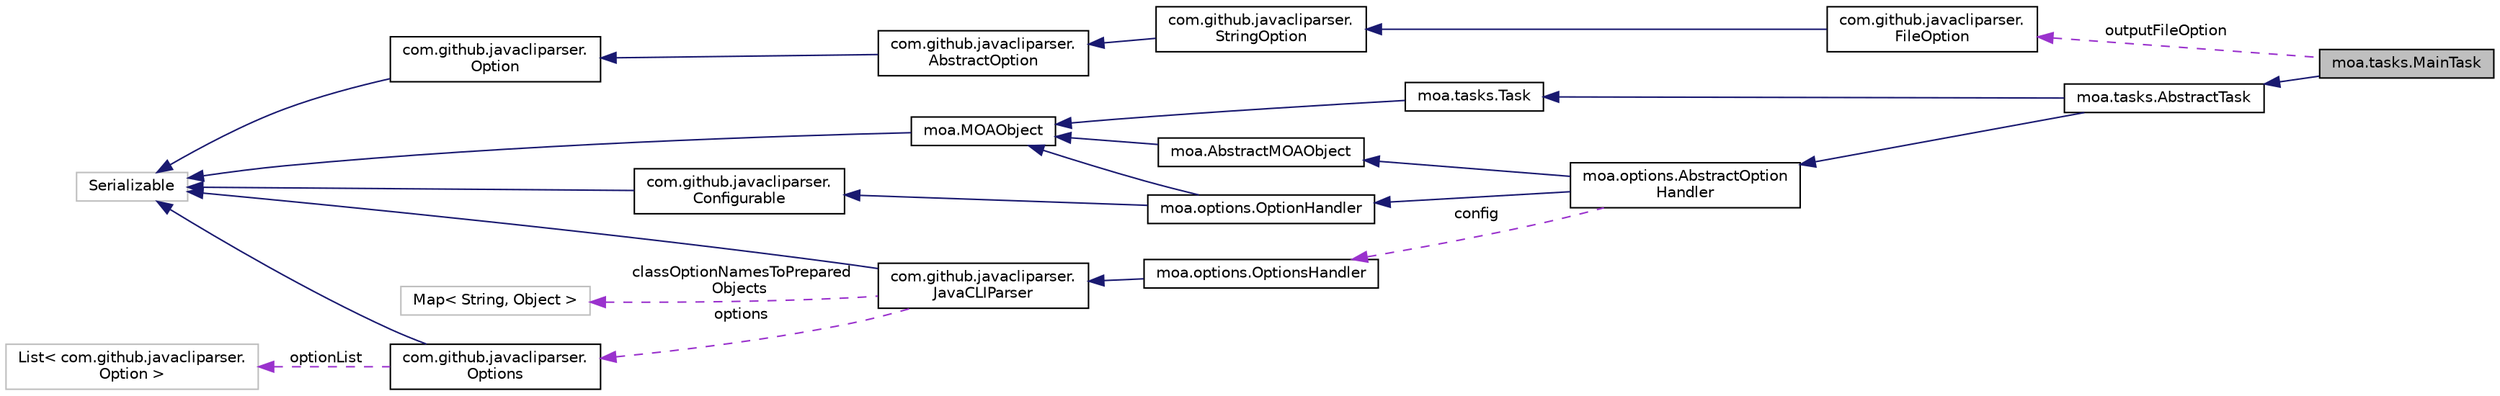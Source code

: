 digraph "moa.tasks.MainTask"
{
 // LATEX_PDF_SIZE
  edge [fontname="Helvetica",fontsize="10",labelfontname="Helvetica",labelfontsize="10"];
  node [fontname="Helvetica",fontsize="10",shape=record];
  rankdir="LR";
  Node1 [label="moa.tasks.MainTask",height=0.2,width=0.4,color="black", fillcolor="grey75", style="filled", fontcolor="black",tooltip=" "];
  Node2 -> Node1 [dir="back",color="midnightblue",fontsize="10",style="solid",fontname="Helvetica"];
  Node2 [label="moa.tasks.AbstractTask",height=0.2,width=0.4,color="black", fillcolor="white", style="filled",URL="$classmoa_1_1tasks_1_1_abstract_task.html",tooltip=" "];
  Node3 -> Node2 [dir="back",color="midnightblue",fontsize="10",style="solid",fontname="Helvetica"];
  Node3 [label="moa.options.AbstractOption\lHandler",height=0.2,width=0.4,color="black", fillcolor="white", style="filled",URL="$classmoa_1_1options_1_1_abstract_option_handler.html",tooltip=" "];
  Node4 -> Node3 [dir="back",color="midnightblue",fontsize="10",style="solid",fontname="Helvetica"];
  Node4 [label="moa.AbstractMOAObject",height=0.2,width=0.4,color="black", fillcolor="white", style="filled",URL="$classmoa_1_1_abstract_m_o_a_object.html",tooltip=" "];
  Node5 -> Node4 [dir="back",color="midnightblue",fontsize="10",style="solid",fontname="Helvetica"];
  Node5 [label="moa.MOAObject",height=0.2,width=0.4,color="black", fillcolor="white", style="filled",URL="$interfacemoa_1_1_m_o_a_object.html",tooltip=" "];
  Node6 -> Node5 [dir="back",color="midnightblue",fontsize="10",style="solid",fontname="Helvetica"];
  Node6 [label="Serializable",height=0.2,width=0.4,color="grey75", fillcolor="white", style="filled",tooltip=" "];
  Node7 -> Node3 [dir="back",color="midnightblue",fontsize="10",style="solid",fontname="Helvetica"];
  Node7 [label="moa.options.OptionHandler",height=0.2,width=0.4,color="black", fillcolor="white", style="filled",URL="$interfacemoa_1_1options_1_1_option_handler.html",tooltip=" "];
  Node5 -> Node7 [dir="back",color="midnightblue",fontsize="10",style="solid",fontname="Helvetica"];
  Node8 -> Node7 [dir="back",color="midnightblue",fontsize="10",style="solid",fontname="Helvetica"];
  Node8 [label="com.github.javacliparser.\lConfigurable",height=0.2,width=0.4,color="black", fillcolor="white", style="filled",URL="$interfacecom_1_1github_1_1javacliparser_1_1_configurable.html",tooltip=" "];
  Node6 -> Node8 [dir="back",color="midnightblue",fontsize="10",style="solid",fontname="Helvetica"];
  Node9 -> Node3 [dir="back",color="darkorchid3",fontsize="10",style="dashed",label=" config" ,fontname="Helvetica"];
  Node9 [label="moa.options.OptionsHandler",height=0.2,width=0.4,color="black", fillcolor="white", style="filled",URL="$classmoa_1_1options_1_1_options_handler.html",tooltip=" "];
  Node10 -> Node9 [dir="back",color="midnightblue",fontsize="10",style="solid",fontname="Helvetica"];
  Node10 [label="com.github.javacliparser.\lJavaCLIParser",height=0.2,width=0.4,color="black", fillcolor="white", style="filled",URL="$classcom_1_1github_1_1javacliparser_1_1_java_c_l_i_parser.html",tooltip=" "];
  Node6 -> Node10 [dir="back",color="midnightblue",fontsize="10",style="solid",fontname="Helvetica"];
  Node11 -> Node10 [dir="back",color="darkorchid3",fontsize="10",style="dashed",label=" options" ,fontname="Helvetica"];
  Node11 [label="com.github.javacliparser.\lOptions",height=0.2,width=0.4,color="black", fillcolor="white", style="filled",URL="$classcom_1_1github_1_1javacliparser_1_1_options.html",tooltip=" "];
  Node6 -> Node11 [dir="back",color="midnightblue",fontsize="10",style="solid",fontname="Helvetica"];
  Node12 -> Node11 [dir="back",color="darkorchid3",fontsize="10",style="dashed",label=" optionList" ,fontname="Helvetica"];
  Node12 [label="List\< com.github.javacliparser.\lOption \>",height=0.2,width=0.4,color="grey75", fillcolor="white", style="filled",tooltip=" "];
  Node13 -> Node10 [dir="back",color="darkorchid3",fontsize="10",style="dashed",label=" classOptionNamesToPrepared\lObjects" ,fontname="Helvetica"];
  Node13 [label="Map\< String, Object \>",height=0.2,width=0.4,color="grey75", fillcolor="white", style="filled",tooltip=" "];
  Node14 -> Node2 [dir="back",color="midnightblue",fontsize="10",style="solid",fontname="Helvetica"];
  Node14 [label="moa.tasks.Task",height=0.2,width=0.4,color="black", fillcolor="white", style="filled",URL="$interfacemoa_1_1tasks_1_1_task.html",tooltip=" "];
  Node5 -> Node14 [dir="back",color="midnightblue",fontsize="10",style="solid",fontname="Helvetica"];
  Node15 -> Node1 [dir="back",color="darkorchid3",fontsize="10",style="dashed",label=" outputFileOption" ,fontname="Helvetica"];
  Node15 [label="com.github.javacliparser.\lFileOption",height=0.2,width=0.4,color="black", fillcolor="white", style="filled",URL="$classcom_1_1github_1_1javacliparser_1_1_file_option.html",tooltip=" "];
  Node16 -> Node15 [dir="back",color="midnightblue",fontsize="10",style="solid",fontname="Helvetica"];
  Node16 [label="com.github.javacliparser.\lStringOption",height=0.2,width=0.4,color="black", fillcolor="white", style="filled",URL="$classcom_1_1github_1_1javacliparser_1_1_string_option.html",tooltip=" "];
  Node17 -> Node16 [dir="back",color="midnightblue",fontsize="10",style="solid",fontname="Helvetica"];
  Node17 [label="com.github.javacliparser.\lAbstractOption",height=0.2,width=0.4,color="black", fillcolor="white", style="filled",URL="$classcom_1_1github_1_1javacliparser_1_1_abstract_option.html",tooltip=" "];
  Node18 -> Node17 [dir="back",color="midnightblue",fontsize="10",style="solid",fontname="Helvetica"];
  Node18 [label="com.github.javacliparser.\lOption",height=0.2,width=0.4,color="black", fillcolor="white", style="filled",URL="$interfacecom_1_1github_1_1javacliparser_1_1_option.html",tooltip=" "];
  Node6 -> Node18 [dir="back",color="midnightblue",fontsize="10",style="solid",fontname="Helvetica"];
}
